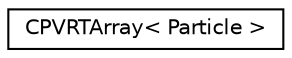 digraph "Graphical Class Hierarchy"
{
  edge [fontname="Helvetica",fontsize="10",labelfontname="Helvetica",labelfontsize="10"];
  node [fontname="Helvetica",fontsize="10",shape=record];
  rankdir="LR";
  Node1 [label="CPVRTArray\< Particle \>",height=0.2,width=0.4,color="black", fillcolor="white", style="filled",URL="$class_c_p_v_r_t_array.html"];
}
